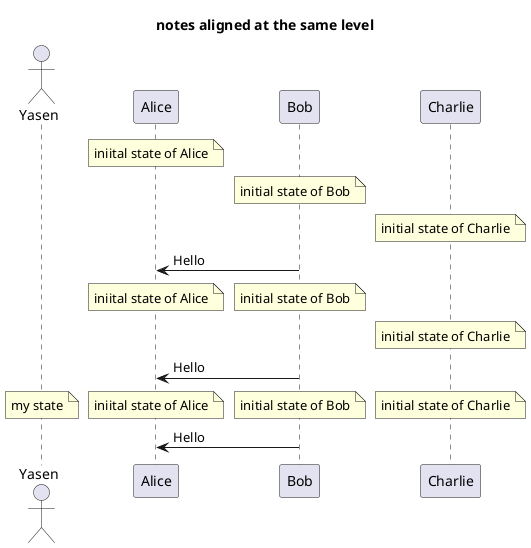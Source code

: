 @startuml

title notes aligned at the same level

actor Yasen

note over Alice: iniital state of Alice
note over Bob: initial state of Bob
note over Charlie: initial state of Charlie
Bob -> Alice: Hello

note over Alice: iniital state of Alice
/ note over Bob: initial state of Bob
note over Charlie: initial state of Charlie
Bob -> Alice: Hello

note over Yasen : my state
/ note over Alice: iniital state of Alice
/ note over Bob: initial state of Bob
/ note over Charlie: initial state of Charlie
Bob -> Alice: Hello

@enduml